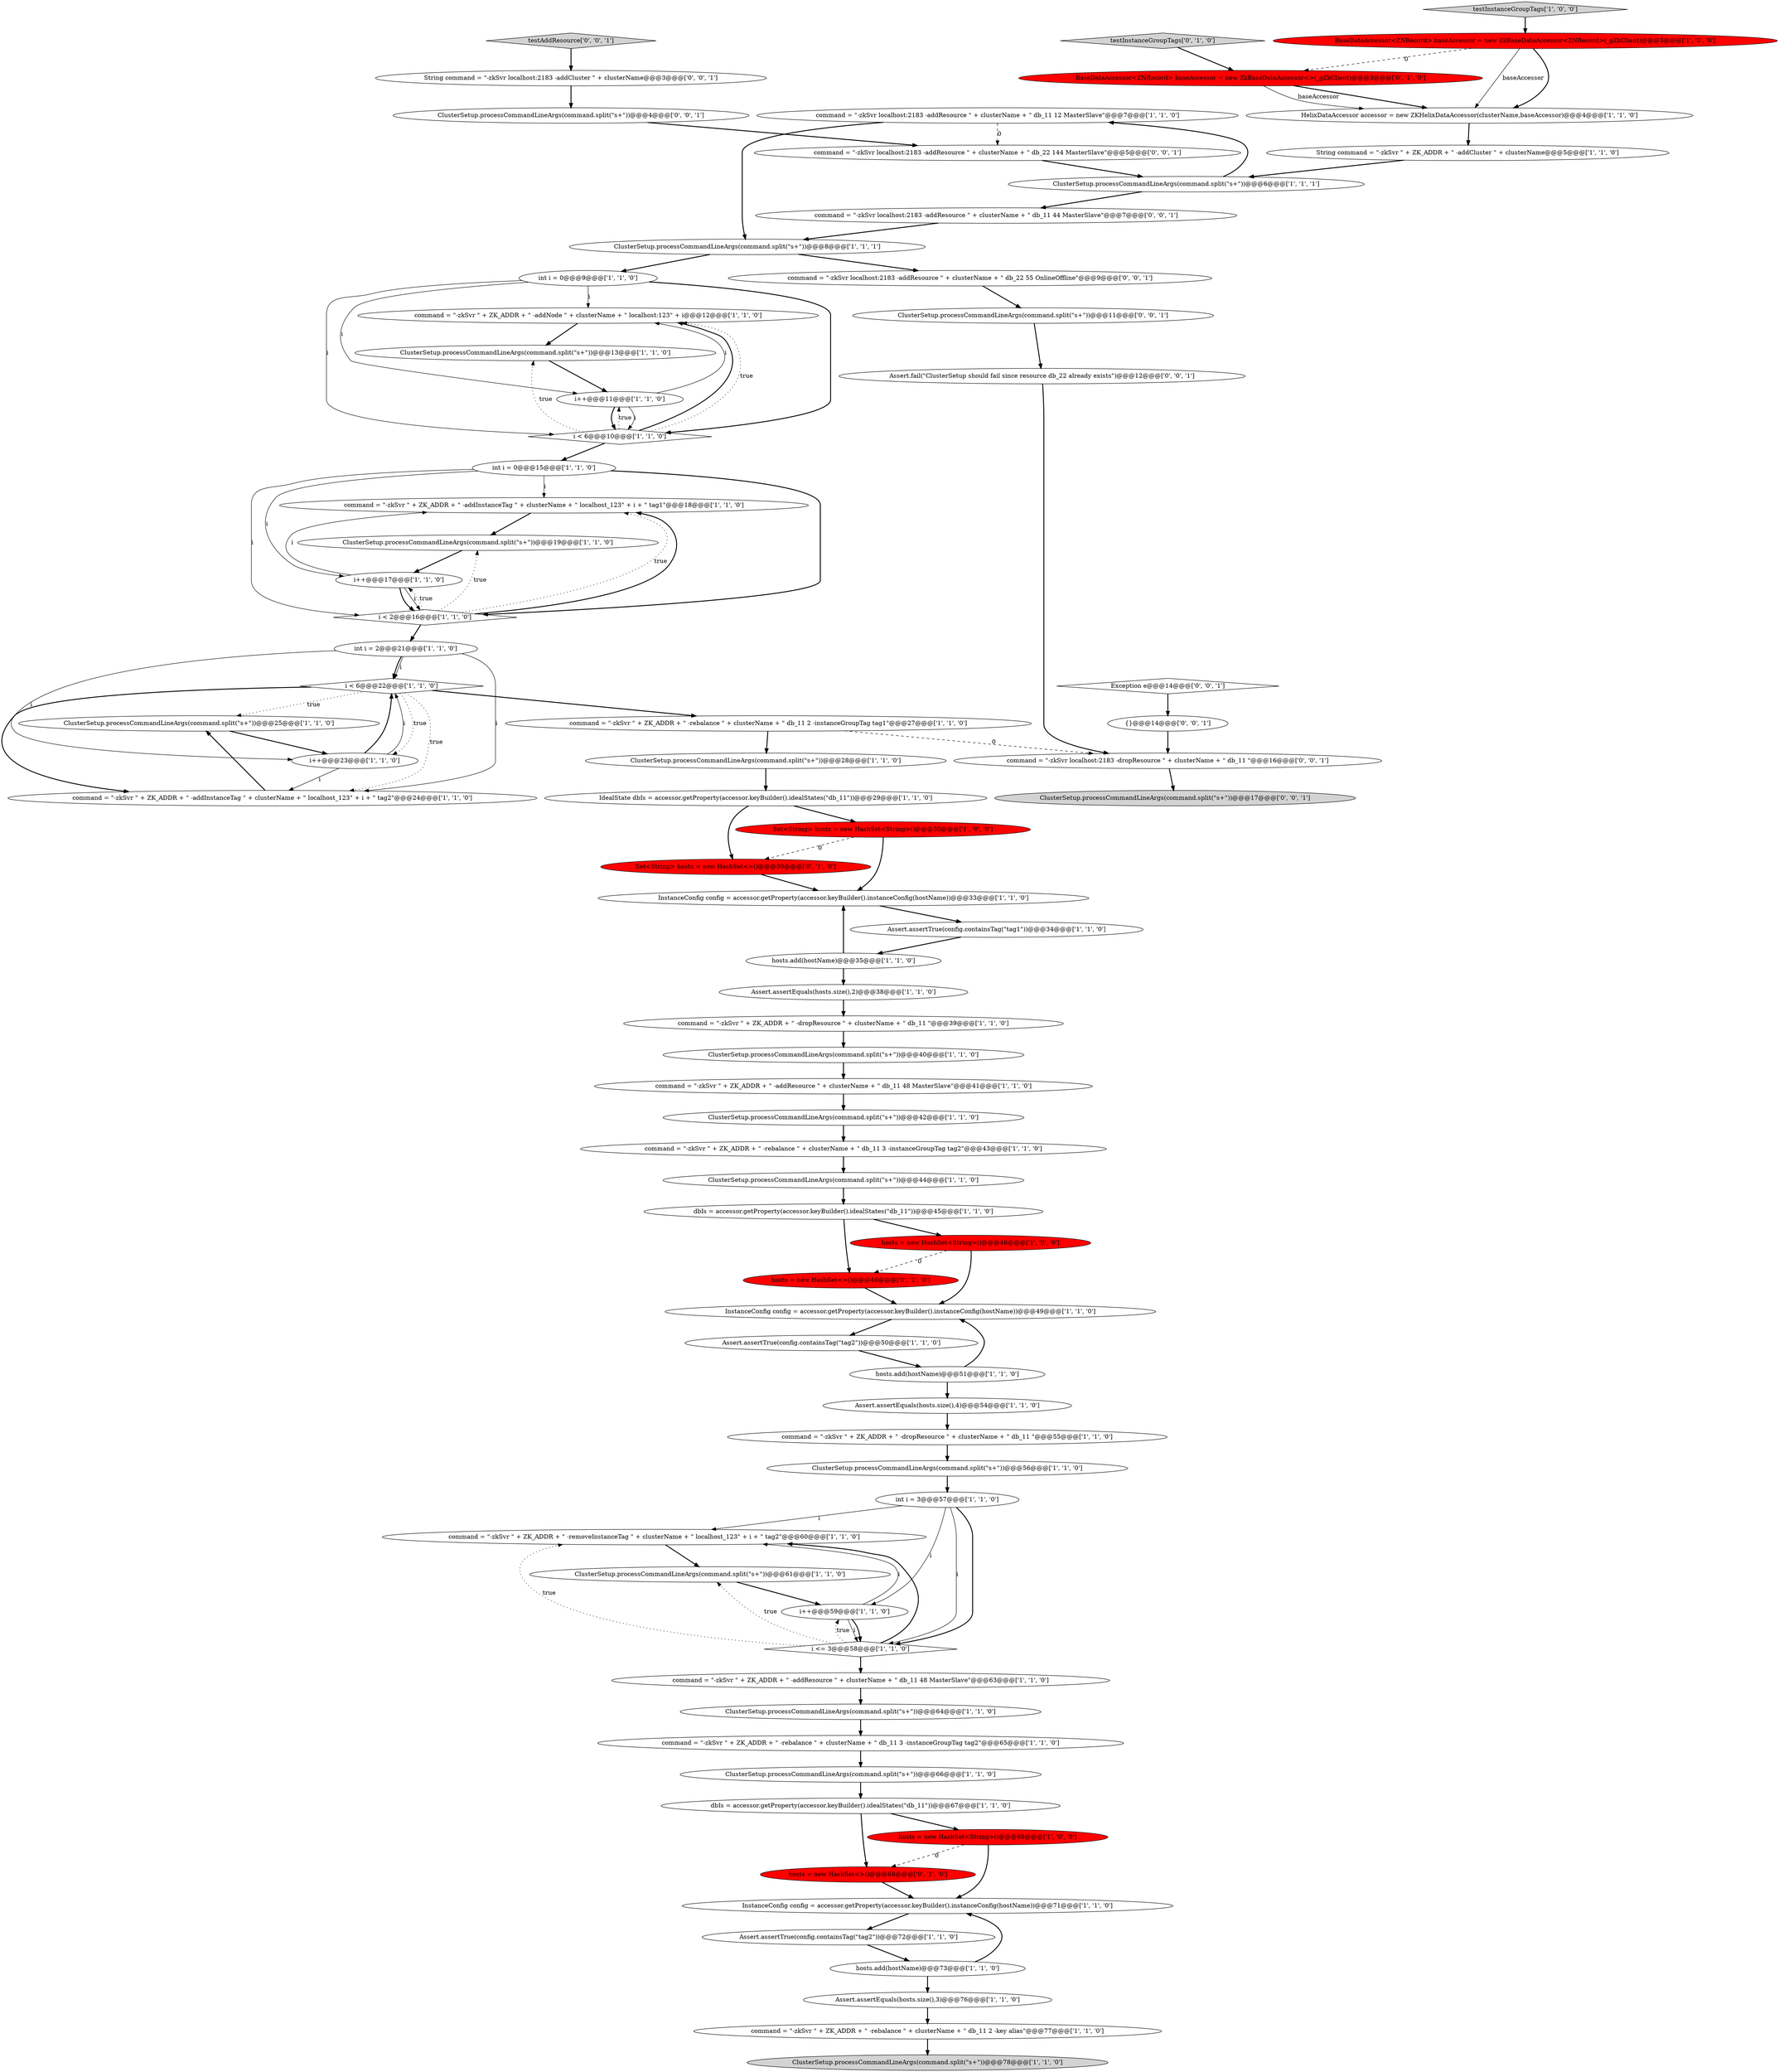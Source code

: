 digraph {
70 [style = filled, label = "command = \"-zkSvr localhost:2183 -addResource \" + clusterName + \" db_11 44 MasterSlave\"@@@7@@@['0', '0', '1']", fillcolor = white, shape = ellipse image = "AAA0AAABBB3BBB"];
61 [style = filled, label = "BaseDataAccessor<ZNRecord> baseAccessor = new ZkBaseDataAccessor<>(_gZkClient)@@@3@@@['0', '1', '0']", fillcolor = red, shape = ellipse image = "AAA1AAABBB2BBB"];
6 [style = filled, label = "dbIs = accessor.getProperty(accessor.keyBuilder().idealStates(\"db_11\"))@@@67@@@['1', '1', '0']", fillcolor = white, shape = ellipse image = "AAA0AAABBB1BBB"];
12 [style = filled, label = "int i = 2@@@21@@@['1', '1', '0']", fillcolor = white, shape = ellipse image = "AAA0AAABBB1BBB"];
57 [style = filled, label = "int i = 0@@@9@@@['1', '1', '0']", fillcolor = white, shape = ellipse image = "AAA0AAABBB1BBB"];
72 [style = filled, label = "ClusterSetup.processCommandLineArgs(command.split(\"\s+\"))@@@17@@@['0', '0', '1']", fillcolor = lightgray, shape = ellipse image = "AAA0AAABBB3BBB"];
58 [style = filled, label = "Assert.assertEquals(hosts.size(),3)@@@76@@@['1', '1', '0']", fillcolor = white, shape = ellipse image = "AAA0AAABBB1BBB"];
46 [style = filled, label = "testInstanceGroupTags['1', '0', '0']", fillcolor = lightgray, shape = diamond image = "AAA0AAABBB1BBB"];
74 [style = filled, label = "String command = \"-zkSvr localhost:2183 -addCluster \" + clusterName@@@3@@@['0', '0', '1']", fillcolor = white, shape = ellipse image = "AAA0AAABBB3BBB"];
0 [style = filled, label = "String command = \"-zkSvr \" + ZK_ADDR + \" -addCluster \" + clusterName@@@5@@@['1', '1', '0']", fillcolor = white, shape = ellipse image = "AAA0AAABBB1BBB"];
75 [style = filled, label = "Exception e@@@14@@@['0', '0', '1']", fillcolor = white, shape = diamond image = "AAA0AAABBB3BBB"];
77 [style = filled, label = "ClusterSetup.processCommandLineArgs(command.split(\"\s+\"))@@@4@@@['0', '0', '1']", fillcolor = white, shape = ellipse image = "AAA0AAABBB3BBB"];
47 [style = filled, label = "Assert.assertTrue(config.containsTag(\"tag2\"))@@@72@@@['1', '1', '0']", fillcolor = white, shape = ellipse image = "AAA0AAABBB1BBB"];
28 [style = filled, label = "int i = 0@@@15@@@['1', '1', '0']", fillcolor = white, shape = ellipse image = "AAA0AAABBB1BBB"];
20 [style = filled, label = "BaseDataAccessor<ZNRecord> baseAccessor = new ZkBaseDataAccessor<ZNRecord>(_gZkClient)@@@3@@@['1', '0', '0']", fillcolor = red, shape = ellipse image = "AAA1AAABBB1BBB"];
26 [style = filled, label = "ClusterSetup.processCommandLineArgs(command.split(\"\s+\"))@@@78@@@['1', '1', '0']", fillcolor = lightgray, shape = ellipse image = "AAA0AAABBB1BBB"];
29 [style = filled, label = "ClusterSetup.processCommandLineArgs(command.split(\"\s+\"))@@@28@@@['1', '1', '0']", fillcolor = white, shape = ellipse image = "AAA0AAABBB1BBB"];
34 [style = filled, label = "ClusterSetup.processCommandLineArgs(command.split(\"\s+\"))@@@25@@@['1', '1', '0']", fillcolor = white, shape = ellipse image = "AAA0AAABBB1BBB"];
8 [style = filled, label = "command = \"-zkSvr \" + ZK_ADDR + \" -addInstanceTag \" + clusterName + \" localhost_123\" + i + \" tag1\"@@@18@@@['1', '1', '0']", fillcolor = white, shape = ellipse image = "AAA0AAABBB1BBB"];
36 [style = filled, label = "command = \"-zkSvr \" + ZK_ADDR + \" -dropResource \" + clusterName + \" db_11 \"@@@39@@@['1', '1', '0']", fillcolor = white, shape = ellipse image = "AAA0AAABBB1BBB"];
64 [style = filled, label = "hosts = new HashSet<>()@@@46@@@['0', '1', '0']", fillcolor = red, shape = ellipse image = "AAA1AAABBB2BBB"];
71 [style = filled, label = "command = \"-zkSvr localhost:2183 -addResource \" + clusterName + \" db_22 55 OnlineOffline\"@@@9@@@['0', '0', '1']", fillcolor = white, shape = ellipse image = "AAA0AAABBB3BBB"];
15 [style = filled, label = "command = \"-zkSvr \" + ZK_ADDR + \" -dropResource \" + clusterName + \" db_11 \"@@@55@@@['1', '1', '0']", fillcolor = white, shape = ellipse image = "AAA0AAABBB1BBB"];
21 [style = filled, label = "InstanceConfig config = accessor.getProperty(accessor.keyBuilder().instanceConfig(hostName))@@@49@@@['1', '1', '0']", fillcolor = white, shape = ellipse image = "AAA0AAABBB1BBB"];
60 [style = filled, label = "ClusterSetup.processCommandLineArgs(command.split(\"\s+\"))@@@64@@@['1', '1', '0']", fillcolor = white, shape = ellipse image = "AAA0AAABBB1BBB"];
7 [style = filled, label = "i < 6@@@22@@@['1', '1', '0']", fillcolor = white, shape = diamond image = "AAA0AAABBB1BBB"];
73 [style = filled, label = "ClusterSetup.processCommandLineArgs(command.split(\"\s+\"))@@@11@@@['0', '0', '1']", fillcolor = white, shape = ellipse image = "AAA0AAABBB3BBB"];
33 [style = filled, label = "int i = 3@@@57@@@['1', '1', '0']", fillcolor = white, shape = ellipse image = "AAA0AAABBB1BBB"];
10 [style = filled, label = "HelixDataAccessor accessor = new ZKHelixDataAccessor(clusterName,baseAccessor)@@@4@@@['1', '1', '0']", fillcolor = white, shape = ellipse image = "AAA0AAABBB1BBB"];
38 [style = filled, label = "i++@@@17@@@['1', '1', '0']", fillcolor = white, shape = ellipse image = "AAA0AAABBB1BBB"];
35 [style = filled, label = "ClusterSetup.processCommandLineArgs(command.split(\"\s+\"))@@@61@@@['1', '1', '0']", fillcolor = white, shape = ellipse image = "AAA0AAABBB1BBB"];
69 [style = filled, label = "testAddResource['0', '0', '1']", fillcolor = lightgray, shape = diamond image = "AAA0AAABBB3BBB"];
11 [style = filled, label = "command = \"-zkSvr \" + ZK_ADDR + \" -addNode \" + clusterName + \" localhost:123\" + i@@@12@@@['1', '1', '0']", fillcolor = white, shape = ellipse image = "AAA0AAABBB1BBB"];
42 [style = filled, label = "ClusterSetup.processCommandLineArgs(command.split(\"\s+\"))@@@13@@@['1', '1', '0']", fillcolor = white, shape = ellipse image = "AAA0AAABBB1BBB"];
44 [style = filled, label = "command = \"-zkSvr \" + ZK_ADDR + \" -rebalance \" + clusterName + \" db_11 3 -instanceGroupTag tag2\"@@@65@@@['1', '1', '0']", fillcolor = white, shape = ellipse image = "AAA0AAABBB1BBB"];
53 [style = filled, label = "command = \"-zkSvr localhost:2183 -addResource \" + clusterName + \" db_11 12 MasterSlave\"@@@7@@@['1', '1', '0']", fillcolor = white, shape = ellipse image = "AAA0AAABBB1BBB"];
54 [style = filled, label = "command = \"-zkSvr \" + ZK_ADDR + \" -removeInstanceTag \" + clusterName + \" localhost_123\" + i + \" tag2\"@@@60@@@['1', '1', '0']", fillcolor = white, shape = ellipse image = "AAA0AAABBB1BBB"];
68 [style = filled, label = "command = \"-zkSvr localhost:2183 -dropResource \" + clusterName + \" db_11 \"@@@16@@@['0', '0', '1']", fillcolor = white, shape = ellipse image = "AAA0AAABBB3BBB"];
25 [style = filled, label = "command = \"-zkSvr \" + ZK_ADDR + \" -rebalance \" + clusterName + \" db_11 2 -instanceGroupTag tag1\"@@@27@@@['1', '1', '0']", fillcolor = white, shape = ellipse image = "AAA0AAABBB1BBB"];
56 [style = filled, label = "command = \"-zkSvr \" + ZK_ADDR + \" -rebalance \" + clusterName + \" db_11 2 -key alias\"@@@77@@@['1', '1', '0']", fillcolor = white, shape = ellipse image = "AAA0AAABBB1BBB"];
37 [style = filled, label = "hosts.add(hostName)@@@51@@@['1', '1', '0']", fillcolor = white, shape = ellipse image = "AAA0AAABBB1BBB"];
4 [style = filled, label = "command = \"-zkSvr \" + ZK_ADDR + \" -addResource \" + clusterName + \" db_11 48 MasterSlave\"@@@41@@@['1', '1', '0']", fillcolor = white, shape = ellipse image = "AAA0AAABBB1BBB"];
43 [style = filled, label = "hosts = new HashSet<String>()@@@46@@@['1', '0', '0']", fillcolor = red, shape = ellipse image = "AAA1AAABBB1BBB"];
45 [style = filled, label = "command = \"-zkSvr \" + ZK_ADDR + \" -rebalance \" + clusterName + \" db_11 3 -instanceGroupTag tag2\"@@@43@@@['1', '1', '0']", fillcolor = white, shape = ellipse image = "AAA0AAABBB1BBB"];
48 [style = filled, label = "i++@@@59@@@['1', '1', '0']", fillcolor = white, shape = ellipse image = "AAA0AAABBB1BBB"];
9 [style = filled, label = "InstanceConfig config = accessor.getProperty(accessor.keyBuilder().instanceConfig(hostName))@@@71@@@['1', '1', '0']", fillcolor = white, shape = ellipse image = "AAA0AAABBB1BBB"];
32 [style = filled, label = "ClusterSetup.processCommandLineArgs(command.split(\"\s+\"))@@@56@@@['1', '1', '0']", fillcolor = white, shape = ellipse image = "AAA0AAABBB1BBB"];
76 [style = filled, label = "Assert.fail(\"ClusterSetup should fail since resource db_22 already exists\")@@@12@@@['0', '0', '1']", fillcolor = white, shape = ellipse image = "AAA0AAABBB3BBB"];
19 [style = filled, label = "i++@@@23@@@['1', '1', '0']", fillcolor = white, shape = ellipse image = "AAA0AAABBB1BBB"];
2 [style = filled, label = "Assert.assertTrue(config.containsTag(\"tag1\"))@@@34@@@['1', '1', '0']", fillcolor = white, shape = ellipse image = "AAA0AAABBB1BBB"];
1 [style = filled, label = "ClusterSetup.processCommandLineArgs(command.split(\"\s+\"))@@@19@@@['1', '1', '0']", fillcolor = white, shape = ellipse image = "AAA0AAABBB1BBB"];
31 [style = filled, label = "Assert.assertEquals(hosts.size(),4)@@@54@@@['1', '1', '0']", fillcolor = white, shape = ellipse image = "AAA0AAABBB1BBB"];
5 [style = filled, label = "ClusterSetup.processCommandLineArgs(command.split(\"\s+\"))@@@66@@@['1', '1', '0']", fillcolor = white, shape = ellipse image = "AAA0AAABBB1BBB"];
13 [style = filled, label = "command = \"-zkSvr \" + ZK_ADDR + \" -addInstanceTag \" + clusterName + \" localhost_123\" + i + \" tag2\"@@@24@@@['1', '1', '0']", fillcolor = white, shape = ellipse image = "AAA0AAABBB1BBB"];
62 [style = filled, label = "hosts = new HashSet<>()@@@68@@@['0', '1', '0']", fillcolor = red, shape = ellipse image = "AAA1AAABBB2BBB"];
65 [style = filled, label = "Set<String> hosts = new HashSet<>()@@@30@@@['0', '1', '0']", fillcolor = red, shape = ellipse image = "AAA1AAABBB2BBB"];
39 [style = filled, label = "hosts.add(hostName)@@@35@@@['1', '1', '0']", fillcolor = white, shape = ellipse image = "AAA0AAABBB1BBB"];
67 [style = filled, label = "command = \"-zkSvr localhost:2183 -addResource \" + clusterName + \" db_22 144 MasterSlave\"@@@5@@@['0', '0', '1']", fillcolor = white, shape = ellipse image = "AAA0AAABBB3BBB"];
24 [style = filled, label = "command = \"-zkSvr \" + ZK_ADDR + \" -addResource \" + clusterName + \" db_11 48 MasterSlave\"@@@63@@@['1', '1', '0']", fillcolor = white, shape = ellipse image = "AAA0AAABBB1BBB"];
63 [style = filled, label = "testInstanceGroupTags['0', '1', '0']", fillcolor = lightgray, shape = diamond image = "AAA0AAABBB2BBB"];
51 [style = filled, label = "IdealState dbIs = accessor.getProperty(accessor.keyBuilder().idealStates(\"db_11\"))@@@29@@@['1', '1', '0']", fillcolor = white, shape = ellipse image = "AAA0AAABBB1BBB"];
23 [style = filled, label = "ClusterSetup.processCommandLineArgs(command.split(\"\s+\"))@@@42@@@['1', '1', '0']", fillcolor = white, shape = ellipse image = "AAA0AAABBB1BBB"];
49 [style = filled, label = "ClusterSetup.processCommandLineArgs(command.split(\"\s+\"))@@@8@@@['1', '1', '1']", fillcolor = white, shape = ellipse image = "AAA0AAABBB1BBB"];
17 [style = filled, label = "Assert.assertEquals(hosts.size(),2)@@@38@@@['1', '1', '0']", fillcolor = white, shape = ellipse image = "AAA0AAABBB1BBB"];
50 [style = filled, label = "dbIs = accessor.getProperty(accessor.keyBuilder().idealStates(\"db_11\"))@@@45@@@['1', '1', '0']", fillcolor = white, shape = ellipse image = "AAA0AAABBB1BBB"];
16 [style = filled, label = "InstanceConfig config = accessor.getProperty(accessor.keyBuilder().instanceConfig(hostName))@@@33@@@['1', '1', '0']", fillcolor = white, shape = ellipse image = "AAA0AAABBB1BBB"];
27 [style = filled, label = "i < 6@@@10@@@['1', '1', '0']", fillcolor = white, shape = diamond image = "AAA0AAABBB1BBB"];
52 [style = filled, label = "Set<String> hosts = new HashSet<String>()@@@30@@@['1', '0', '0']", fillcolor = red, shape = ellipse image = "AAA1AAABBB1BBB"];
41 [style = filled, label = "hosts.add(hostName)@@@73@@@['1', '1', '0']", fillcolor = white, shape = ellipse image = "AAA0AAABBB1BBB"];
30 [style = filled, label = "ClusterSetup.processCommandLineArgs(command.split(\"\s+\"))@@@40@@@['1', '1', '0']", fillcolor = white, shape = ellipse image = "AAA0AAABBB1BBB"];
22 [style = filled, label = "ClusterSetup.processCommandLineArgs(command.split(\"\s+\"))@@@6@@@['1', '1', '1']", fillcolor = white, shape = ellipse image = "AAA0AAABBB1BBB"];
3 [style = filled, label = "i++@@@11@@@['1', '1', '0']", fillcolor = white, shape = ellipse image = "AAA0AAABBB1BBB"];
40 [style = filled, label = "Assert.assertTrue(config.containsTag(\"tag2\"))@@@50@@@['1', '1', '0']", fillcolor = white, shape = ellipse image = "AAA0AAABBB1BBB"];
18 [style = filled, label = "hosts = new HashSet<String>()@@@68@@@['1', '0', '0']", fillcolor = red, shape = ellipse image = "AAA1AAABBB1BBB"];
55 [style = filled, label = "i < 2@@@16@@@['1', '1', '0']", fillcolor = white, shape = diamond image = "AAA0AAABBB1BBB"];
59 [style = filled, label = "i <= 3@@@58@@@['1', '1', '0']", fillcolor = white, shape = diamond image = "AAA0AAABBB1BBB"];
66 [style = filled, label = "{}@@@14@@@['0', '0', '1']", fillcolor = white, shape = ellipse image = "AAA0AAABBB3BBB"];
14 [style = filled, label = "ClusterSetup.processCommandLineArgs(command.split(\"\s+\"))@@@44@@@['1', '1', '0']", fillcolor = white, shape = ellipse image = "AAA0AAABBB1BBB"];
48->54 [style = solid, label="i"];
35->48 [style = bold, label=""];
24->60 [style = bold, label=""];
64->21 [style = bold, label=""];
23->45 [style = bold, label=""];
76->68 [style = bold, label=""];
7->34 [style = dotted, label="true"];
27->28 [style = bold, label=""];
41->9 [style = bold, label=""];
25->29 [style = bold, label=""];
12->7 [style = bold, label=""];
61->10 [style = bold, label=""];
3->27 [style = bold, label=""];
48->59 [style = solid, label="i"];
17->36 [style = bold, label=""];
8->1 [style = bold, label=""];
65->16 [style = bold, label=""];
62->9 [style = bold, label=""];
37->31 [style = bold, label=""];
61->10 [style = solid, label="baseAccessor"];
53->67 [style = dashed, label="0"];
9->47 [style = bold, label=""];
42->3 [style = bold, label=""];
56->26 [style = bold, label=""];
55->8 [style = dotted, label="true"];
20->61 [style = dashed, label="0"];
73->76 [style = bold, label=""];
41->58 [style = bold, label=""];
6->62 [style = bold, label=""];
29->51 [style = bold, label=""];
28->55 [style = bold, label=""];
59->54 [style = bold, label=""];
55->12 [style = bold, label=""];
38->55 [style = bold, label=""];
40->37 [style = bold, label=""];
1->38 [style = bold, label=""];
13->34 [style = bold, label=""];
28->8 [style = solid, label="i"];
50->43 [style = bold, label=""];
20->10 [style = solid, label="baseAccessor"];
68->72 [style = bold, label=""];
34->19 [style = bold, label=""];
12->19 [style = solid, label="i"];
52->65 [style = dashed, label="0"];
7->13 [style = dotted, label="true"];
37->21 [style = bold, label=""];
57->3 [style = solid, label="i"];
58->56 [style = bold, label=""];
67->22 [style = bold, label=""];
2->39 [style = bold, label=""];
36->30 [style = bold, label=""];
45->14 [style = bold, label=""];
49->71 [style = bold, label=""];
75->66 [style = bold, label=""];
5->6 [style = bold, label=""];
27->11 [style = bold, label=""];
10->0 [style = bold, label=""];
55->1 [style = dotted, label="true"];
18->9 [style = bold, label=""];
74->77 [style = bold, label=""];
47->41 [style = bold, label=""];
46->20 [style = bold, label=""];
33->59 [style = solid, label="i"];
27->42 [style = dotted, label="true"];
4->23 [style = bold, label=""];
60->44 [style = bold, label=""];
38->55 [style = solid, label="i"];
69->74 [style = bold, label=""];
54->35 [style = bold, label=""];
28->38 [style = solid, label="i"];
39->16 [style = bold, label=""];
43->64 [style = dashed, label="0"];
6->18 [style = bold, label=""];
59->48 [style = dotted, label="true"];
33->48 [style = solid, label="i"];
22->70 [style = bold, label=""];
51->52 [style = bold, label=""];
38->8 [style = solid, label="i"];
19->7 [style = solid, label="i"];
28->55 [style = solid, label="i"];
32->33 [style = bold, label=""];
71->73 [style = bold, label=""];
19->13 [style = solid, label="i"];
52->16 [style = bold, label=""];
39->17 [style = bold, label=""];
33->59 [style = bold, label=""];
14->50 [style = bold, label=""];
51->65 [style = bold, label=""];
50->64 [style = bold, label=""];
77->67 [style = bold, label=""];
63->61 [style = bold, label=""];
44->5 [style = bold, label=""];
12->7 [style = solid, label="i"];
18->62 [style = dashed, label="0"];
70->49 [style = bold, label=""];
33->54 [style = solid, label="i"];
7->13 [style = bold, label=""];
48->59 [style = bold, label=""];
43->21 [style = bold, label=""];
3->27 [style = solid, label="i"];
7->19 [style = dotted, label="true"];
66->68 [style = bold, label=""];
59->35 [style = dotted, label="true"];
11->42 [style = bold, label=""];
16->2 [style = bold, label=""];
31->15 [style = bold, label=""];
27->11 [style = dotted, label="true"];
27->3 [style = dotted, label="true"];
59->54 [style = dotted, label="true"];
20->10 [style = bold, label=""];
53->49 [style = bold, label=""];
22->53 [style = bold, label=""];
57->27 [style = bold, label=""];
57->27 [style = solid, label="i"];
30->4 [style = bold, label=""];
0->22 [style = bold, label=""];
12->13 [style = solid, label="i"];
25->68 [style = dashed, label="0"];
21->40 [style = bold, label=""];
59->24 [style = bold, label=""];
3->11 [style = solid, label="i"];
7->25 [style = bold, label=""];
55->38 [style = dotted, label="true"];
49->57 [style = bold, label=""];
15->32 [style = bold, label=""];
57->11 [style = solid, label="i"];
19->7 [style = bold, label=""];
55->8 [style = bold, label=""];
}
